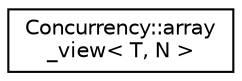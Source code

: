 digraph "Graphical Class Hierarchy"
{
  edge [fontname="Helvetica",fontsize="10",labelfontname="Helvetica",labelfontsize="10"];
  node [fontname="Helvetica",fontsize="10",shape=record];
  rankdir="LR";
  Node1 [label="Concurrency::array\l_view\< T, N \>",height=0.2,width=0.4,color="black", fillcolor="white", style="filled",URL="$classConcurrency_1_1array__view.html",tooltip="The array_view<T,N> type represents a possibly cached view into the data held in an array<T..."];
}
